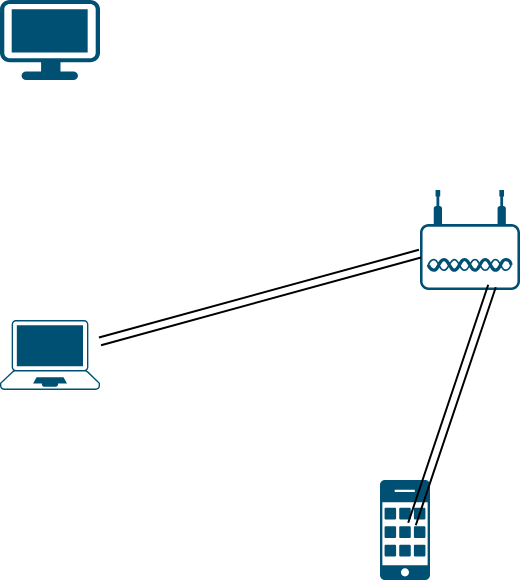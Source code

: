<mxfile version="24.8.3">
  <diagram name="Page-1" id="822b0af5-4adb-64df-f703-e8dfc1f81529">
    <mxGraphModel dx="1434" dy="786" grid="1" gridSize="10" guides="1" tooltips="1" connect="1" arrows="1" fold="1" page="1" pageScale="1" pageWidth="1100" pageHeight="850" background="none" math="0" shadow="0">
      <root>
        <mxCell id="0" />
        <mxCell id="1" parent="0" />
        <mxCell id="293OtJcdx5QgraaeSobF-1" value="" style="points=[[0.03,0.03,0],[0.5,0,0],[0.97,0.03,0],[1,0.4,0],[0.97,0.745,0],[0.5,1,0],[0.03,0.745,0],[0,0.4,0]];verticalLabelPosition=bottom;sketch=0;html=1;verticalAlign=top;aspect=fixed;align=center;pointerEvents=1;shape=mxgraph.cisco19.workstation;fillColor=#005073;strokeColor=none;" vertex="1" parent="1">
          <mxGeometry x="220" y="330" width="50" height="40" as="geometry" />
        </mxCell>
        <mxCell id="293OtJcdx5QgraaeSobF-2" value="" style="sketch=0;points=[[0.015,0.015,0],[0.985,0.015,0],[0.985,0.985,0],[0.015,0.985,0],[0.25,0,0],[0.5,0,0],[0.75,0,0],[1,0.25,0],[1,0.5,0],[1,0.75,0],[0.75,1,0],[0.5,1,0],[0.25,1,0],[0,0.75,0],[0,0.5,0],[0,0.25,0]];verticalLabelPosition=bottom;html=1;verticalAlign=top;aspect=fixed;align=center;pointerEvents=1;shape=mxgraph.cisco19.cell_phone;fillColor=#005073;strokeColor=none;" vertex="1" parent="1">
          <mxGeometry x="410" y="570" width="25" height="50" as="geometry" />
        </mxCell>
        <mxCell id="293OtJcdx5QgraaeSobF-3" value="" style="points=[[0.13,0.02,0],[0.5,0,0],[0.87,0.02,0],[0.885,0.4,0],[0.985,0.985,0],[0.5,1,0],[0.015,0.985,0],[0.115,0.4,0]];verticalLabelPosition=bottom;sketch=0;html=1;verticalAlign=top;aspect=fixed;align=center;pointerEvents=1;shape=mxgraph.cisco19.laptop;fillColor=#005073;strokeColor=none;" vertex="1" parent="1">
          <mxGeometry x="220" y="490" width="50" height="35" as="geometry" />
        </mxCell>
        <mxCell id="293OtJcdx5QgraaeSobF-4" value="" style="points=[[0.03,0.36,0],[0.18,0,0],[0.5,0.34,0],[0.82,0,0],[0.97,0.36,0],[1,0.67,0],[0.975,0.975,0],[0.5,1,0],[0.025,0.975,0],[0,0.67,0]];verticalLabelPosition=bottom;sketch=0;html=1;verticalAlign=top;aspect=fixed;align=center;pointerEvents=1;shape=mxgraph.cisco19.wireless_access_point;fillColor=#005073;strokeColor=none;" vertex="1" parent="1">
          <mxGeometry x="430" y="425" width="50" height="50" as="geometry" />
        </mxCell>
        <mxCell id="293OtJcdx5QgraaeSobF-5" value="" style="shape=link;html=1;rounded=0;" edge="1" parent="1" source="293OtJcdx5QgraaeSobF-3" target="293OtJcdx5QgraaeSobF-4">
          <mxGeometry width="100" relative="1" as="geometry">
            <mxPoint x="240" y="540" as="sourcePoint" />
            <mxPoint x="370" y="500" as="targetPoint" />
          </mxGeometry>
        </mxCell>
        <mxCell id="293OtJcdx5QgraaeSobF-6" value="" style="shape=link;html=1;rounded=0;entryX=0.64;entryY=0.44;entryDx=0;entryDy=0;entryPerimeter=0;exitX=0.72;exitY=0.96;exitDx=0;exitDy=0;exitPerimeter=0;" edge="1" parent="1" source="293OtJcdx5QgraaeSobF-4" target="293OtJcdx5QgraaeSobF-2">
          <mxGeometry width="100" relative="1" as="geometry">
            <mxPoint x="400" y="490" as="sourcePoint" />
            <mxPoint x="550" y="460" as="targetPoint" />
          </mxGeometry>
        </mxCell>
      </root>
    </mxGraphModel>
  </diagram>
</mxfile>
